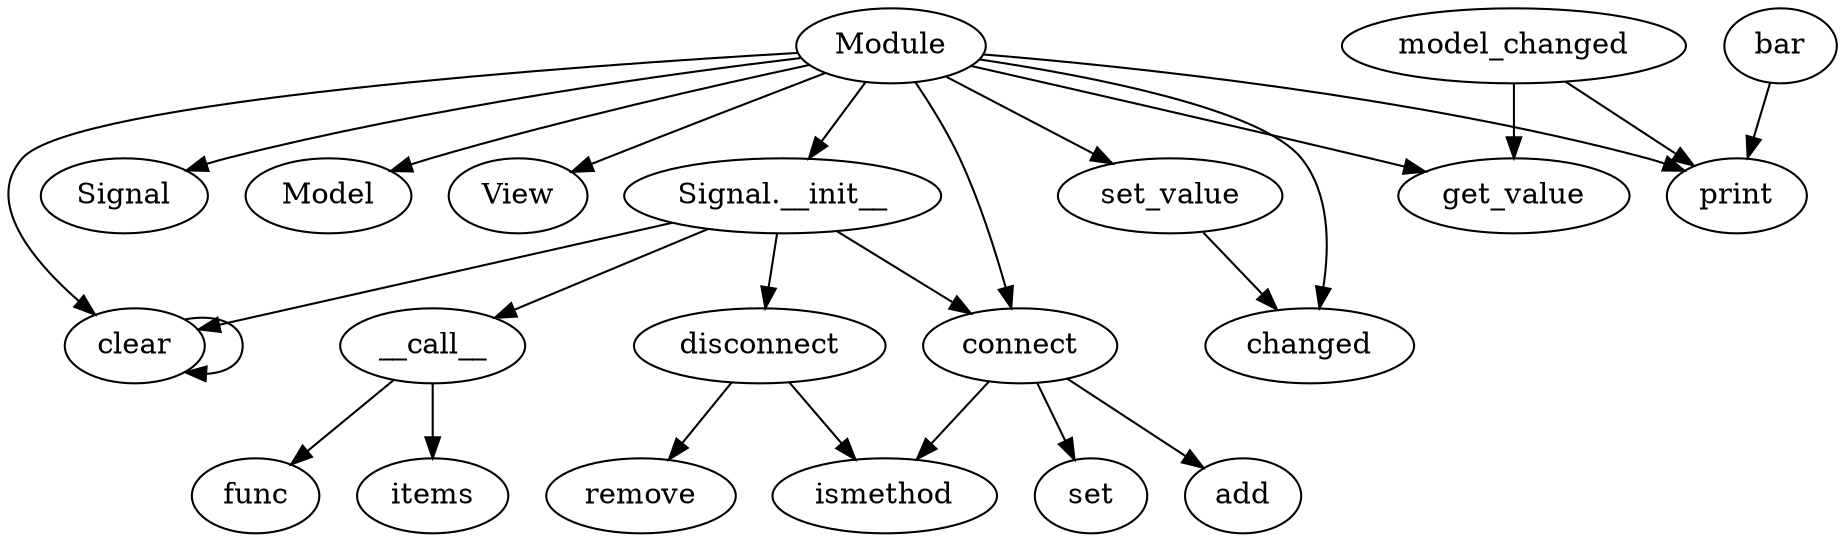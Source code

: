 digraph  {
__call__;
func;
items;
connect;
ismethod;
set;
add;
disconnect;
remove;
clear;
set_value;
changed;
get_value;
model_changed;
print;
bar;
Module;
"Signal.__init__";
Signal;
Model;
View;
__call__ -> func;
__call__ -> items;
connect -> ismethod;
connect -> set;
connect -> add;
disconnect -> ismethod;
disconnect -> remove;
clear -> clear;
set_value -> changed;
model_changed -> print;
model_changed -> get_value;
bar -> print;
Module -> "Signal.__init__";
Module -> Signal;
Module -> changed;
Module -> connect;
Module -> print;
Module -> get_value;
Module -> Model;
Module -> View;
Module -> set_value;
Module -> clear;
"Signal.__init__" -> __call__;
"Signal.__init__" -> connect;
"Signal.__init__" -> disconnect;
"Signal.__init__" -> clear;
}
